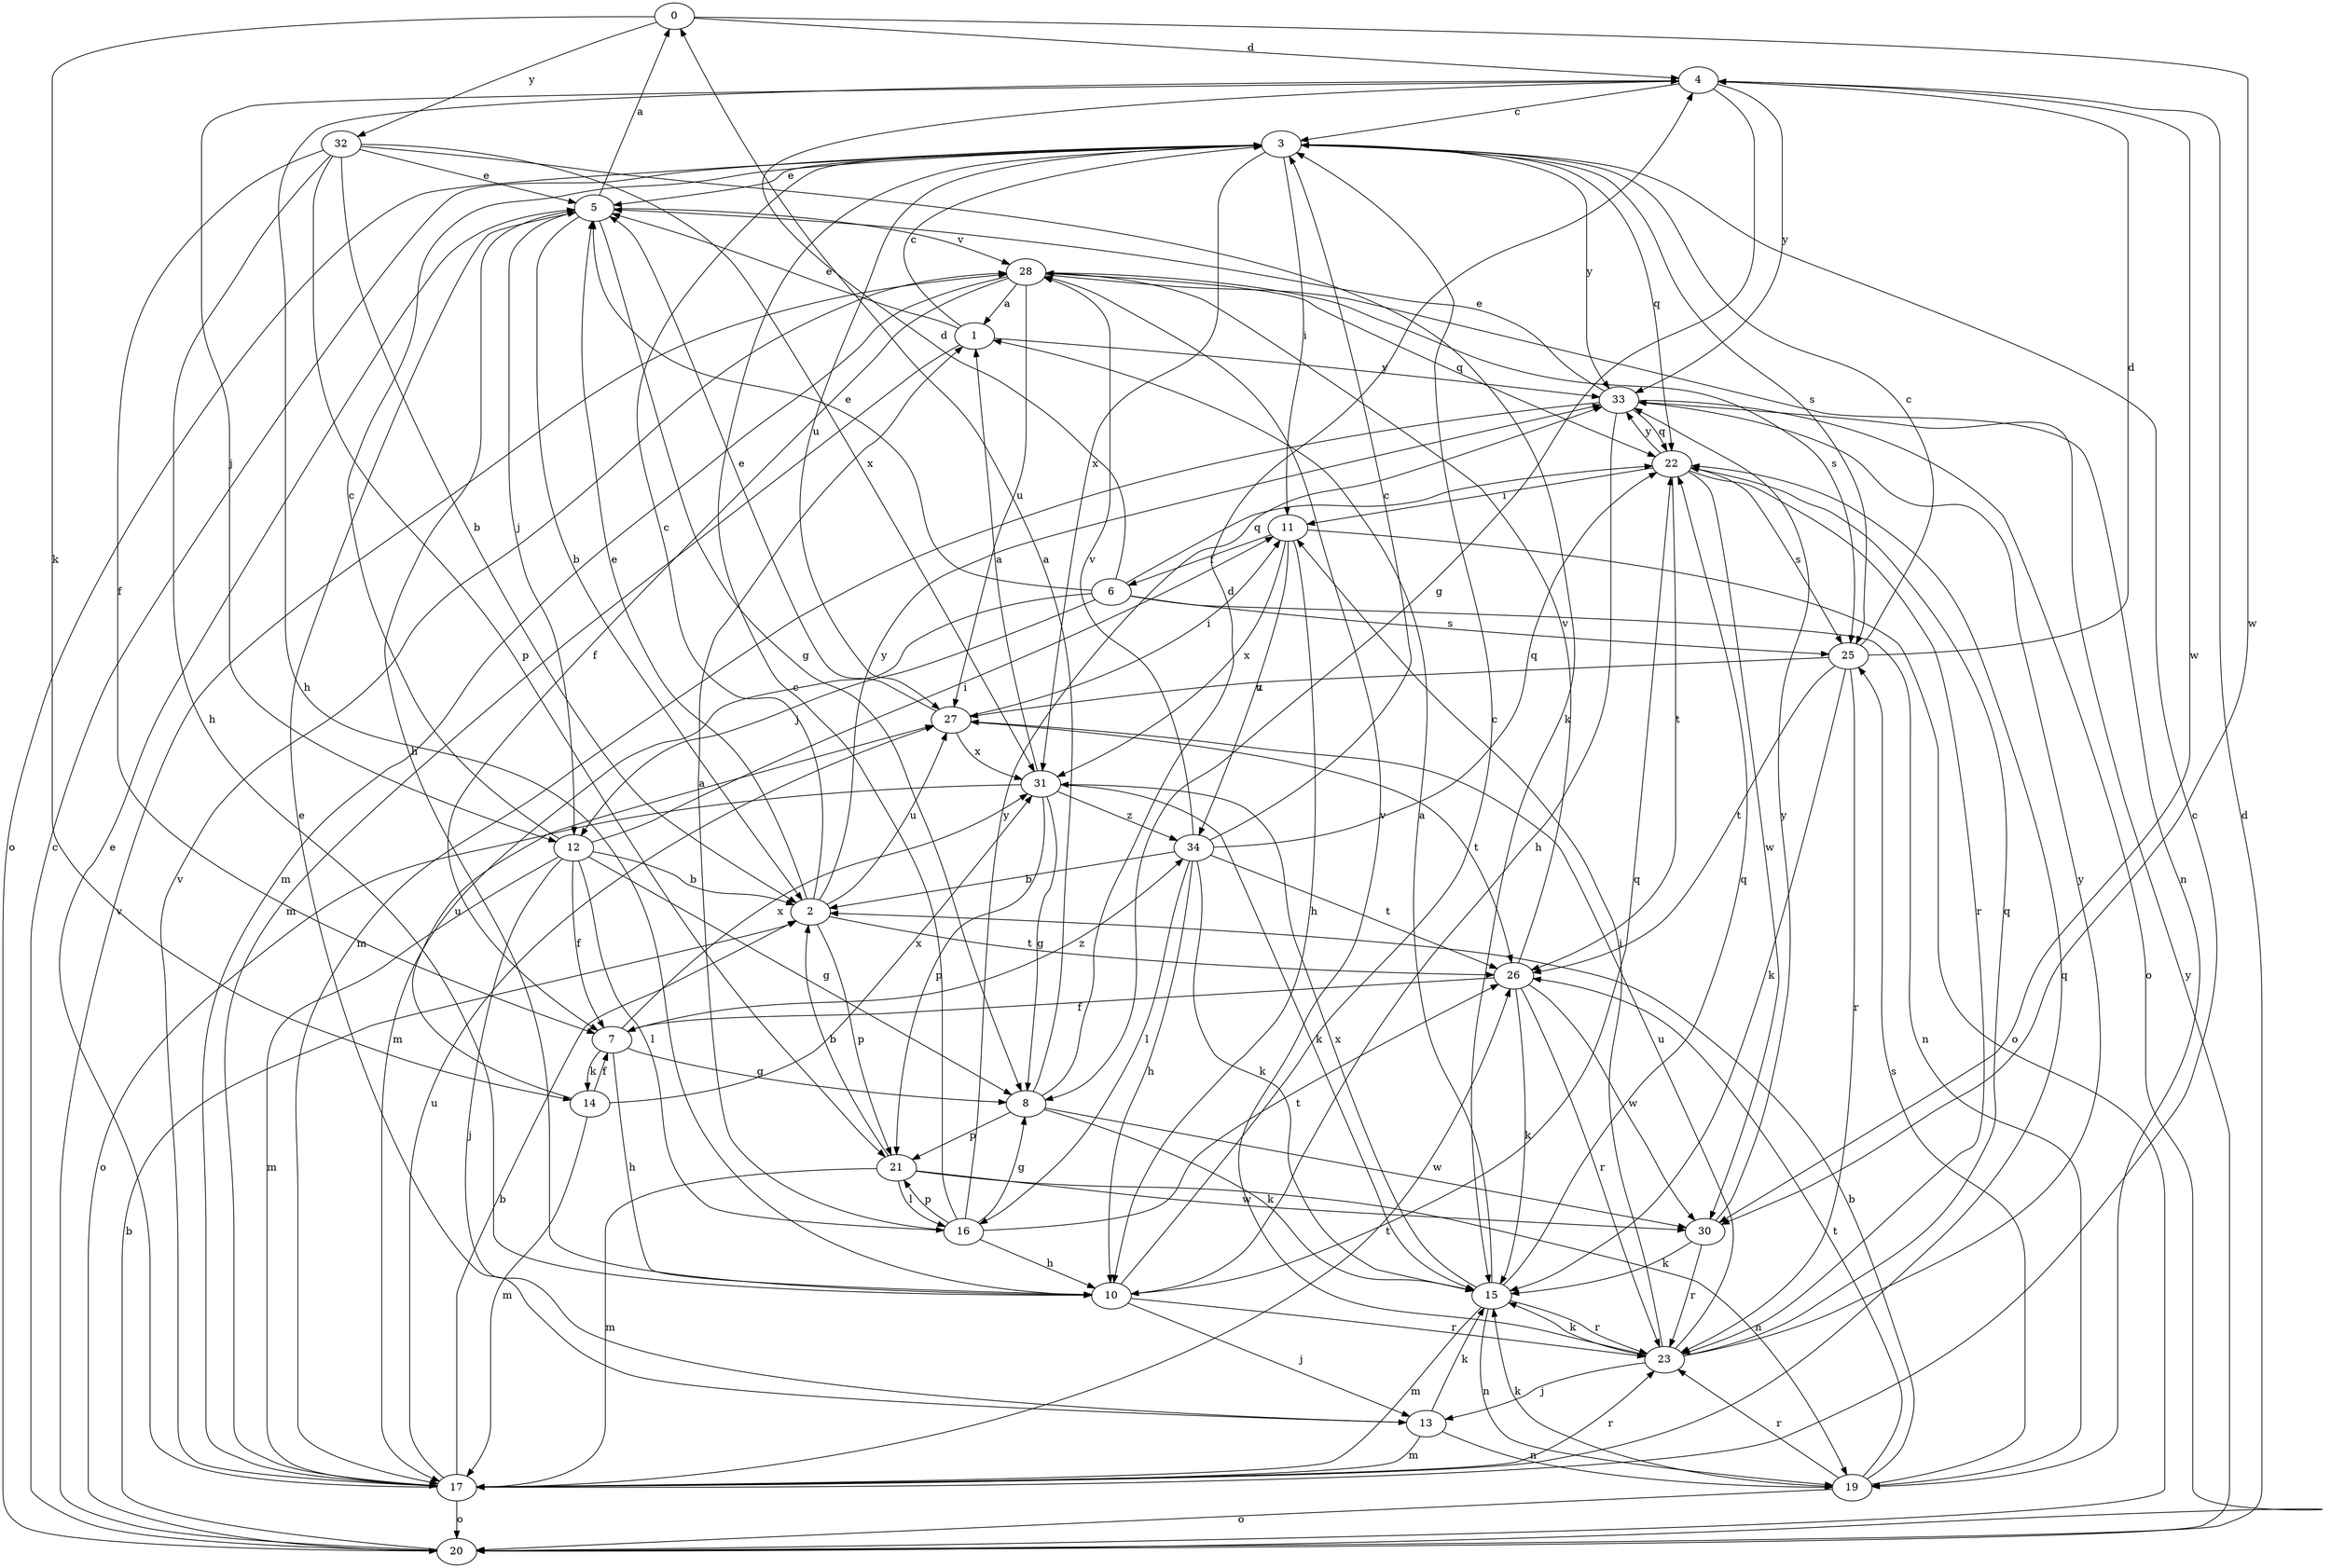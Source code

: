 strict digraph  {
0;
1;
2;
3;
4;
5;
6;
7;
8;
10;
11;
12;
13;
14;
15;
16;
17;
19;
20;
21;
22;
23;
25;
26;
27;
28;
30;
31;
32;
33;
34;
0 -> 4  [label=d];
0 -> 14  [label=k];
0 -> 30  [label=w];
0 -> 32  [label=y];
1 -> 3  [label=c];
1 -> 5  [label=e];
1 -> 17  [label=m];
1 -> 33  [label=y];
2 -> 3  [label=c];
2 -> 5  [label=e];
2 -> 21  [label=p];
2 -> 26  [label=t];
2 -> 27  [label=u];
2 -> 33  [label=y];
3 -> 5  [label=e];
3 -> 11  [label=i];
3 -> 20  [label=o];
3 -> 22  [label=q];
3 -> 25  [label=s];
3 -> 27  [label=u];
3 -> 31  [label=x];
3 -> 33  [label=y];
4 -> 3  [label=c];
4 -> 8  [label=g];
4 -> 10  [label=h];
4 -> 12  [label=j];
4 -> 30  [label=w];
4 -> 33  [label=y];
5 -> 0  [label=a];
5 -> 2  [label=b];
5 -> 8  [label=g];
5 -> 10  [label=h];
5 -> 12  [label=j];
5 -> 28  [label=v];
6 -> 4  [label=d];
6 -> 5  [label=e];
6 -> 12  [label=j];
6 -> 17  [label=m];
6 -> 19  [label=n];
6 -> 22  [label=q];
6 -> 25  [label=s];
7 -> 8  [label=g];
7 -> 10  [label=h];
7 -> 14  [label=k];
7 -> 31  [label=x];
7 -> 34  [label=z];
8 -> 0  [label=a];
8 -> 4  [label=d];
8 -> 15  [label=k];
8 -> 21  [label=p];
8 -> 30  [label=w];
10 -> 3  [label=c];
10 -> 13  [label=j];
10 -> 22  [label=q];
10 -> 23  [label=r];
11 -> 6  [label=f];
11 -> 10  [label=h];
11 -> 20  [label=o];
11 -> 31  [label=x];
11 -> 34  [label=z];
12 -> 2  [label=b];
12 -> 3  [label=c];
12 -> 7  [label=f];
12 -> 8  [label=g];
12 -> 11  [label=i];
12 -> 13  [label=j];
12 -> 16  [label=l];
12 -> 17  [label=m];
13 -> 5  [label=e];
13 -> 15  [label=k];
13 -> 17  [label=m];
13 -> 19  [label=n];
14 -> 7  [label=f];
14 -> 17  [label=m];
14 -> 27  [label=u];
14 -> 31  [label=x];
15 -> 1  [label=a];
15 -> 17  [label=m];
15 -> 19  [label=n];
15 -> 22  [label=q];
15 -> 23  [label=r];
15 -> 31  [label=x];
16 -> 1  [label=a];
16 -> 3  [label=c];
16 -> 8  [label=g];
16 -> 10  [label=h];
16 -> 21  [label=p];
16 -> 26  [label=t];
16 -> 33  [label=y];
17 -> 2  [label=b];
17 -> 3  [label=c];
17 -> 5  [label=e];
17 -> 20  [label=o];
17 -> 22  [label=q];
17 -> 23  [label=r];
17 -> 26  [label=t];
17 -> 27  [label=u];
17 -> 28  [label=v];
19 -> 2  [label=b];
19 -> 15  [label=k];
19 -> 20  [label=o];
19 -> 23  [label=r];
19 -> 25  [label=s];
19 -> 26  [label=t];
20 -> 2  [label=b];
20 -> 3  [label=c];
20 -> 4  [label=d];
20 -> 28  [label=v];
20 -> 33  [label=y];
21 -> 2  [label=b];
21 -> 16  [label=l];
21 -> 17  [label=m];
21 -> 19  [label=n];
21 -> 30  [label=w];
22 -> 11  [label=i];
22 -> 23  [label=r];
22 -> 25  [label=s];
22 -> 26  [label=t];
22 -> 30  [label=w];
22 -> 33  [label=y];
23 -> 11  [label=i];
23 -> 13  [label=j];
23 -> 15  [label=k];
23 -> 22  [label=q];
23 -> 27  [label=u];
23 -> 28  [label=v];
23 -> 33  [label=y];
25 -> 3  [label=c];
25 -> 4  [label=d];
25 -> 15  [label=k];
25 -> 23  [label=r];
25 -> 26  [label=t];
25 -> 27  [label=u];
26 -> 7  [label=f];
26 -> 15  [label=k];
26 -> 23  [label=r];
26 -> 28  [label=v];
26 -> 30  [label=w];
27 -> 5  [label=e];
27 -> 11  [label=i];
27 -> 26  [label=t];
27 -> 31  [label=x];
28 -> 1  [label=a];
28 -> 7  [label=f];
28 -> 17  [label=m];
28 -> 19  [label=n];
28 -> 22  [label=q];
28 -> 25  [label=s];
28 -> 27  [label=u];
30 -> 15  [label=k];
30 -> 23  [label=r];
30 -> 33  [label=y];
31 -> 1  [label=a];
31 -> 8  [label=g];
31 -> 15  [label=k];
31 -> 20  [label=o];
31 -> 21  [label=p];
31 -> 34  [label=z];
32 -> 2  [label=b];
32 -> 5  [label=e];
32 -> 7  [label=f];
32 -> 10  [label=h];
32 -> 15  [label=k];
32 -> 21  [label=p];
32 -> 31  [label=x];
33 -> 5  [label=e];
33 -> 10  [label=h];
33 -> 17  [label=m];
33 -> 20  [label=o];
33 -> 22  [label=q];
34 -> 2  [label=b];
34 -> 3  [label=c];
34 -> 10  [label=h];
34 -> 15  [label=k];
34 -> 16  [label=l];
34 -> 22  [label=q];
34 -> 26  [label=t];
34 -> 28  [label=v];
}
